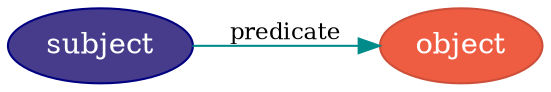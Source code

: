 digraph {
   rankdir = LR

   node [style = filled, fontcolor = white]

   subject [color = navy, fillcolor = slateblue4]
   object [color = tomato3, fillcolor = tomato2]

   subject -> object [label = "predicate", fontsize = 11, color = cyan4]
}
